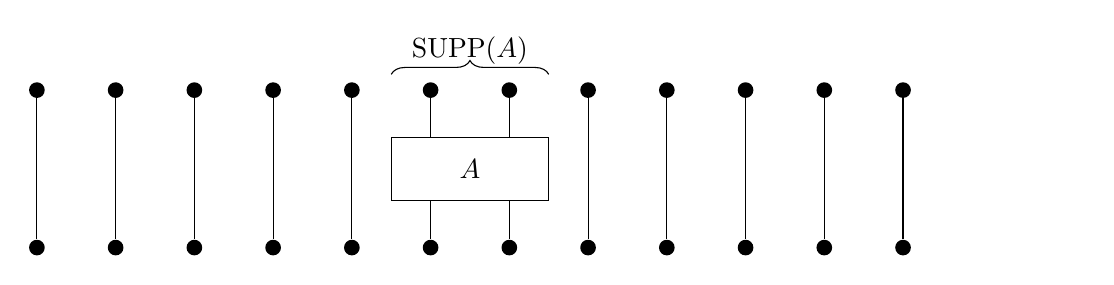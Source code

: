 \begin{tikzpicture}
\foreach \x in {0,...,11}{
	\node (\x) [circle,fill,inner sep=2pt] at (\x,-1) {};
	\node (2\x) [] at (\x*1.2,-1) {};
	\node (3\x) [circle,fill,inner sep=2pt] at (\x,1) {};
	\draw (\x) -- (3\x);
}
\draw[fill=white] (4.5,0.4) rectangle (6.5,-0.4);
\node at (5.5,0) {$A$};
\draw [decorate,decoration={brace,amplitude=5pt},xshift=0cm,yshift=0pt] (4.5,1.2) -- (6.5,1.2) node [black,midway,yshift=0.3cm] {$\textrm{SUPP}(A)$};
\end{tikzpicture}